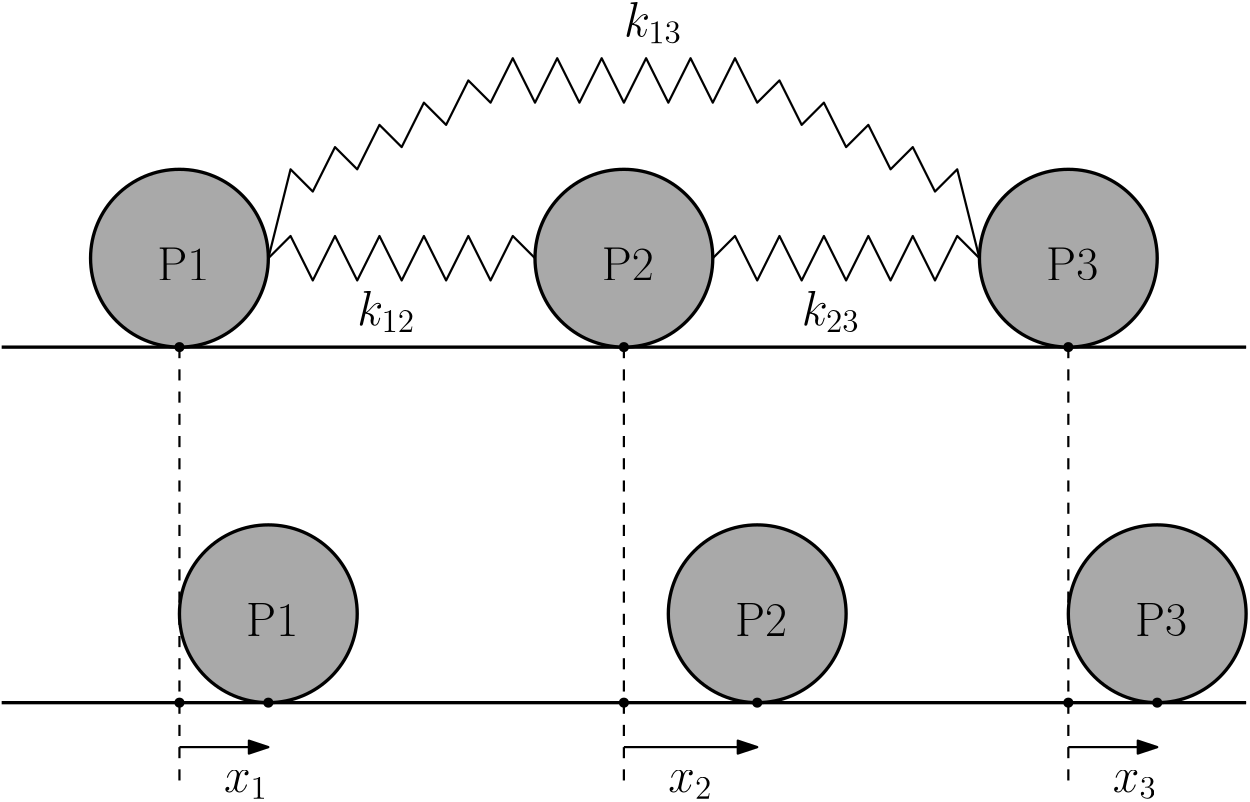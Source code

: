 <?xml version="1.0"?>
<!DOCTYPE ipe SYSTEM "ipe.dtd">
<ipe version="70212" creator="Ipe 7.2.13">
<info created="D:20220501113903" modified="D:20220501121510"/>
<ipestyle name="basic">
<symbol name="arrow/arc(spx)">
<path stroke="sym-stroke" fill="sym-stroke" pen="sym-pen">
0 0 m
-1 0.333 l
-1 -0.333 l
h
</path>
</symbol>
<symbol name="arrow/farc(spx)">
<path stroke="sym-stroke" fill="white" pen="sym-pen">
0 0 m
-1 0.333 l
-1 -0.333 l
h
</path>
</symbol>
<symbol name="arrow/ptarc(spx)">
<path stroke="sym-stroke" fill="sym-stroke" pen="sym-pen">
0 0 m
-1 0.333 l
-0.8 0 l
-1 -0.333 l
h
</path>
</symbol>
<symbol name="arrow/fptarc(spx)">
<path stroke="sym-stroke" fill="white" pen="sym-pen">
0 0 m
-1 0.333 l
-0.8 0 l
-1 -0.333 l
h
</path>
</symbol>
<symbol name="mark/circle(sx)" transformations="translations">
<path fill="sym-stroke">
0.6 0 0 0.6 0 0 e
0.4 0 0 0.4 0 0 e
</path>
</symbol>
<symbol name="mark/disk(sx)" transformations="translations">
<path fill="sym-stroke">
0.6 0 0 0.6 0 0 e
</path>
</symbol>
<symbol name="mark/fdisk(sfx)" transformations="translations">
<group>
<path fill="sym-fill">
0.5 0 0 0.5 0 0 e
</path>
<path fill="sym-stroke" fillrule="eofill">
0.6 0 0 0.6 0 0 e
0.4 0 0 0.4 0 0 e
</path>
</group>
</symbol>
<symbol name="mark/box(sx)" transformations="translations">
<path fill="sym-stroke" fillrule="eofill">
-0.6 -0.6 m
0.6 -0.6 l
0.6 0.6 l
-0.6 0.6 l
h
-0.4 -0.4 m
0.4 -0.4 l
0.4 0.4 l
-0.4 0.4 l
h
</path>
</symbol>
<symbol name="mark/square(sx)" transformations="translations">
<path fill="sym-stroke">
-0.6 -0.6 m
0.6 -0.6 l
0.6 0.6 l
-0.6 0.6 l
h
</path>
</symbol>
<symbol name="mark/fsquare(sfx)" transformations="translations">
<group>
<path fill="sym-fill">
-0.5 -0.5 m
0.5 -0.5 l
0.5 0.5 l
-0.5 0.5 l
h
</path>
<path fill="sym-stroke" fillrule="eofill">
-0.6 -0.6 m
0.6 -0.6 l
0.6 0.6 l
-0.6 0.6 l
h
-0.4 -0.4 m
0.4 -0.4 l
0.4 0.4 l
-0.4 0.4 l
h
</path>
</group>
</symbol>
<symbol name="mark/cross(sx)" transformations="translations">
<group>
<path fill="sym-stroke">
-0.43 -0.57 m
0.57 0.43 l
0.43 0.57 l
-0.57 -0.43 l
h
</path>
<path fill="sym-stroke">
-0.43 0.57 m
0.57 -0.43 l
0.43 -0.57 l
-0.57 0.43 l
h
</path>
</group>
</symbol>
<symbol name="arrow/fnormal(spx)">
<path stroke="sym-stroke" fill="white" pen="sym-pen">
0 0 m
-1 0.333 l
-1 -0.333 l
h
</path>
</symbol>
<symbol name="arrow/pointed(spx)">
<path stroke="sym-stroke" fill="sym-stroke" pen="sym-pen">
0 0 m
-1 0.333 l
-0.8 0 l
-1 -0.333 l
h
</path>
</symbol>
<symbol name="arrow/fpointed(spx)">
<path stroke="sym-stroke" fill="white" pen="sym-pen">
0 0 m
-1 0.333 l
-0.8 0 l
-1 -0.333 l
h
</path>
</symbol>
<symbol name="arrow/linear(spx)">
<path stroke="sym-stroke" pen="sym-pen">
-1 0.333 m
0 0 l
-1 -0.333 l
</path>
</symbol>
<symbol name="arrow/fdouble(spx)">
<path stroke="sym-stroke" fill="white" pen="sym-pen">
0 0 m
-1 0.333 l
-1 -0.333 l
h
-1 0 m
-2 0.333 l
-2 -0.333 l
h
</path>
</symbol>
<symbol name="arrow/double(spx)">
<path stroke="sym-stroke" fill="sym-stroke" pen="sym-pen">
0 0 m
-1 0.333 l
-1 -0.333 l
h
-1 0 m
-2 0.333 l
-2 -0.333 l
h
</path>
</symbol>
<pen name="heavier" value="0.8"/>
<pen name="fat" value="1.2"/>
<pen name="ultrafat" value="2"/>
<symbolsize name="large" value="5"/>
<symbolsize name="small" value="2"/>
<symbolsize name="tiny" value="1.1"/>
<arrowsize name="large" value="10"/>
<arrowsize name="small" value="5"/>
<arrowsize name="tiny" value="3"/>
<color name="red" value="1 0 0"/>
<color name="green" value="0 1 0"/>
<color name="blue" value="0 0 1"/>
<color name="yellow" value="1 1 0"/>
<color name="orange" value="1 0.647 0"/>
<color name="gold" value="1 0.843 0"/>
<color name="purple" value="0.627 0.125 0.941"/>
<color name="gray" value="0.745"/>
<color name="brown" value="0.647 0.165 0.165"/>
<color name="navy" value="0 0 0.502"/>
<color name="pink" value="1 0.753 0.796"/>
<color name="seagreen" value="0.18 0.545 0.341"/>
<color name="turquoise" value="0.251 0.878 0.816"/>
<color name="violet" value="0.933 0.51 0.933"/>
<color name="darkblue" value="0 0 0.545"/>
<color name="darkcyan" value="0 0.545 0.545"/>
<color name="darkgray" value="0.663"/>
<color name="darkgreen" value="0 0.392 0"/>
<color name="darkmagenta" value="0.545 0 0.545"/>
<color name="darkorange" value="1 0.549 0"/>
<color name="darkred" value="0.545 0 0"/>
<color name="lightblue" value="0.678 0.847 0.902"/>
<color name="lightcyan" value="0.878 1 1"/>
<color name="lightgray" value="0.827"/>
<color name="lightgreen" value="0.565 0.933 0.565"/>
<color name="lightyellow" value="1 1 0.878"/>
<dashstyle name="dashed" value="[4] 0"/>
<dashstyle name="dotted" value="[1 3] 0"/>
<dashstyle name="dash dotted" value="[4 2 1 2] 0"/>
<dashstyle name="dash dot dotted" value="[4 2 1 2 1 2] 0"/>
<textsize name="large" value="\large"/>
<textsize name="Large" value="\Large"/>
<textsize name="LARGE" value="\LARGE"/>
<textsize name="huge" value="\huge"/>
<textsize name="Huge" value="\Huge"/>
<textsize name="small" value="\small"/>
<textsize name="footnote" value="\footnotesize"/>
<textsize name="tiny" value="\tiny"/>
<textstyle name="center" begin="\begin{center}" end="\end{center}"/>
<textstyle name="itemize" begin="\begin{itemize}" end="\end{itemize}"/>
<textstyle name="item" begin="\begin{itemize}\item{}" end="\end{itemize}"/>
<gridsize name="4 pts" value="4"/>
<gridsize name="8 pts (~3 mm)" value="8"/>
<gridsize name="16 pts (~6 mm)" value="16"/>
<gridsize name="32 pts (~12 mm)" value="32"/>
<gridsize name="10 pts (~3.5 mm)" value="10"/>
<gridsize name="20 pts (~7 mm)" value="20"/>
<gridsize name="14 pts (~5 mm)" value="14"/>
<gridsize name="28 pts (~10 mm)" value="28"/>
<gridsize name="56 pts (~20 mm)" value="56"/>
<anglesize name="90 deg" value="90"/>
<anglesize name="60 deg" value="60"/>
<anglesize name="45 deg" value="45"/>
<anglesize name="30 deg" value="30"/>
<anglesize name="22.5 deg" value="22.5"/>
<opacity name="10%" value="0.1"/>
<opacity name="30%" value="0.3"/>
<opacity name="50%" value="0.5"/>
<opacity name="75%" value="0.75"/>
<tiling name="falling" angle="-60" step="4" width="1"/>
<tiling name="rising" angle="30" step="4" width="1"/>
</ipestyle>
<page>
<layer name="alpha"/>
<view layers="alpha" active="alpha"/>
<path layer="alpha" stroke="black">
96 576 m
512 576 l
</path>
<path stroke="black" pen="fat">
64 576 m
512 576 l
</path>
<path stroke="black" fill="darkgray" pen="fat">
32 0 0 32 128 608 e
</path>
<path stroke="black" fill="darkgray" pen="fat">
32 0 0 32 288 608 e
</path>
<path stroke="black" fill="darkgray" pen="fat">
32 0 0 32 448 608 e
</path>
<path stroke="black" pen="heavier">
320 608 m
328 616 l
336 600 l
344 616 l
352 600 l
360 616 l
368 600 l
376 616 l
384 600 l
392 616 l
400 600 l
408 616 l
416 608 l
</path>
<path stroke="black" pen="heavier">
160 608 m
168 616 l
176 600 l
184 616 l
192 600 l
200 616 l
208 600 l
216 616 l
224 600 l
232 616 l
240 600 l
248 616 l
256 608 l
</path>
<path stroke="black" pen="heavier">
160 608 m
168 640 l
176 632 l
184 648 l
192 640 l
200 656 l
208 648 l
216 664 l
224 656 l
232 672 l
240 664 l
248 680 l
256 664 l
264 680 l
272 664 l
280 680 l
288 664 l
296 680 l
304 664 l
312 680 l
320 664 l
328 680 l
336 664 l
344 672 l
352 656 l
360 664 l
368 648 l
376 656 l
384 640 l
392 648 l
400 632 l
408 640 l
416 608 l
</path>
<text matrix="1 0 0 1 -8 -8" transformations="translations" pos="128 608" stroke="black" type="label" width="18.71" height="11.761" depth="0" valign="baseline" size="LARGE">$$P1$$</text>
<text matrix="1 0 0 1 -8 -8" transformations="translations" pos="288 608" stroke="black" type="label" width="18.71" height="11.761" depth="0" valign="baseline" size="LARGE">$$P2$$</text>
<text transformations="translations" pos="440 600" stroke="black" type="label" width="18.71" height="11.761" depth="0" valign="baseline" size="LARGE">$$P3$$</text>
<text transformations="translations" pos="192 584" stroke="black" type="label" width="20.971" height="11.957" depth="2.58" valign="baseline" size="LARGE" style="math">k_{12}</text>
<text transformations="translations" pos="352 584" stroke="black" type="label" width="20.971" height="11.957" depth="2.58" valign="baseline" size="LARGE" style="math">k_{23}</text>
<text transformations="translations" pos="288 688" stroke="black" type="label" width="20.971" height="11.957" depth="2.58" valign="baseline" size="LARGE" style="math">k_{13}</text>
<use name="mark/disk(sx)" pos="128 576" size="normal" stroke="black"/>
<use name="mark/disk(sx)" pos="288 576" size="normal" stroke="black"/>
<use name="mark/disk(sx)" pos="448 576" size="normal" stroke="black"/>
<path matrix="1 0 0 1 0 -128" stroke="black">
96 576 m
512 576 l
</path>
<path matrix="1 0 0 1 0 -128" stroke="black" pen="fat">
64 576 m
512 576 l
</path>
<path matrix="1 0 0 1 32 -128" stroke="black" fill="darkgray" pen="fat">
32 0 0 32 128 608 e
</path>
<text matrix="1 0 0 1 24 -136" transformations="translations" pos="128 608" stroke="black" type="label" valign="baseline" size="LARGE">$$P1$$</text>
<use matrix="1 0 0 1 0 64" name="mark/disk(sx)" pos="128 384" size="normal" stroke="black"/>
<use matrix="1 0 0 1 0 64" name="mark/disk(sx)" pos="160 384" size="normal" stroke="black"/>
<path matrix="1 0 0 1 0 64" stroke="black" pen="heavier" arrow="normal/normal">
128 368 m
160 368 l
</path>
<text matrix="1 0 0 1 0 64" transformations="translations" pos="144 352" stroke="black" type="label" valign="baseline" size="LARGE" style="math">x_1</text>
<path matrix="1 0 0 1 48 -128" stroke="black" fill="darkgray" pen="fat">
32 0 0 32 288 608 e
</path>
<text matrix="1 0 0 1 40 -136" transformations="translations" pos="288 608" stroke="black" type="label" valign="baseline" size="LARGE">$$P2$$</text>
<use matrix="1 0 0 1 0 64" name="mark/disk(sx)" pos="288 384" size="normal" stroke="black"/>
<path matrix="1 0 0 1 0 64" stroke="black" pen="heavier" arrow="normal/normal">
288 368 m
336 368 l
</path>
<text matrix="1 0 0 1 0 64" transformations="translations" pos="304 352" stroke="black" type="label" valign="baseline" size="LARGE" style="math">x_2</text>
<path matrix="1 0 0 1 32 -128" stroke="black" fill="darkgray" pen="fat">
32 0 0 32 448 608 e
</path>
<text matrix="1 0 0 1 32 -128" transformations="translations" pos="440 600" stroke="black" type="label" valign="baseline" size="LARGE">$$P3$$</text>
<use matrix="1 0 0 1 0 64" name="mark/disk(sx)" pos="448 384" size="normal" stroke="black"/>
<path matrix="1 0 0 1 0 64" stroke="black" pen="heavier" arrow="normal/normal">
448 368 m
480 368 l
</path>
<text matrix="1 0 0 1 16 64" transformations="translations" pos="448 352" stroke="black" type="label" valign="baseline" size="LARGE" style="math">x_3</text>
<path matrix="1 0 0 1 0 64" stroke="black" dash="dashed" pen="heavier">
128 384 m
128 352 l
128 352 l
</path>
<path matrix="1 0 0 1 0 64" stroke="black" dash="dashed" pen="heavier">
288 384 m
288 352 l
</path>
<path matrix="1 0 0 1 0 64" stroke="black" dash="dashed" pen="heavier">
448 384 m
448 352 l
</path>
<use matrix="1 0 0 1 0 64" name="mark/disk(sx)" pos="336 384" size="normal" stroke="black"/>
<use matrix="1 0 0 1 0 64" name="mark/disk(sx)" pos="480 384" size="normal" stroke="black"/>
<path stroke="black" dash="dashed" pen="heavier">
128 576 m
128 448 l
</path>
<path stroke="black" dash="dashed" pen="heavier">
288 576 m
288 448 l
</path>
<path stroke="black" dash="dashed" pen="heavier">
448 576 m
448 448 l
</path>
<path stroke="black" pen="heavier">
288 528 m
288 528 l
288 528 l
</path>
</page>
</ipe>
